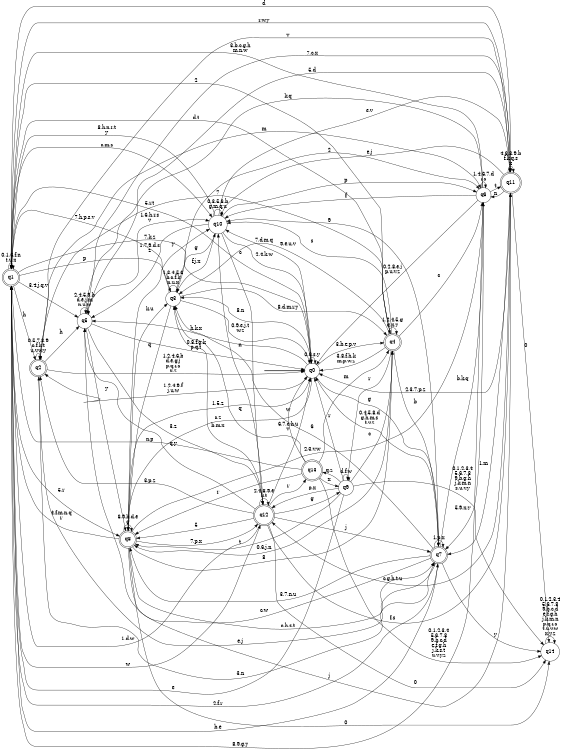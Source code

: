 digraph BlueStar {
__start0 [style = invis, shape = none, label = "", width = 0, height = 0];

rankdir=LR;
size="8,5";

s0 [style="filled", color="black", fillcolor="white" shape="circle", label="q0"];
s1 [style="rounded,filled", color="black", fillcolor="white" shape="doublecircle", label="q1"];
s2 [style="rounded,filled", color="black", fillcolor="white" shape="doublecircle", label="q2"];
s3 [style="filled", color="black", fillcolor="white" shape="circle", label="q3"];
s4 [style="rounded,filled", color="black", fillcolor="white" shape="doublecircle", label="q4"];
s5 [style="filled", color="black", fillcolor="white" shape="circle", label="q5"];
s6 [style="filled", color="black", fillcolor="white" shape="circle", label="q6"];
s7 [style="rounded,filled", color="black", fillcolor="white" shape="doublecircle", label="q7"];
s8 [style="rounded,filled", color="black", fillcolor="white" shape="doublecircle", label="q8"];
s9 [style="filled", color="black", fillcolor="white" shape="circle", label="q9"];
s10 [style="filled", color="black", fillcolor="white" shape="circle", label="q10"];
s11 [style="rounded,filled", color="black", fillcolor="white" shape="doublecircle", label="q11"];
s12 [style="rounded,filled", color="black", fillcolor="white" shape="doublecircle", label="q12"];
s13 [style="rounded,filled", color="black", fillcolor="white" shape="doublecircle", label="q13"];
s14 [style="filled", color="black", fillcolor="white" shape="circle", label="q14"];
subgraph cluster_main { 
	graph [pad=".75", ranksep="0.15", nodesep="0.15"];
	 style=invis; 
	__start0 -> s0 [penwidth=2];
}
s0 -> s0 [label="0,6,s,y"];
s0 -> s1 [label="5,r,t"];
s0 -> s2 [label="1,2,4,9,f\nj,u,w"];
s0 -> s3 [label="8,n"];
s0 -> s4 [label="3,b,e,p,v"];
s0 -> s5 [label="h,k,x"];
s0 -> s7 [label="g"];
s0 -> s8 [label="c,z"];
s0 -> s10 [label="7,d,m,q"];
s1 -> s0 [label="7,k,z"];
s1 -> s1 [label="0,1,6,f,n\nt,u,x"];
s1 -> s2 [label="h"];
s1 -> s3 [label="p"];
s1 -> s4 [label="2"];
s1 -> s5 [label="3,4,j,q,v"];
s1 -> s6 [label="8,9,g,y"];
s1 -> s7 [label="b,e"];
s1 -> s8 [label="5,r"];
s1 -> s10 [label="c,m,s"];
s1 -> s11 [label="d"];
s1 -> s12 [label="w"];
s2 -> s0 [label="1,2,4,6,b\nd,e,g,j\np,q,r,s\nx,z"];
s2 -> s2 [label="0,5,7,8,9\nc,f,k,t\nu,v,w,y"];
s2 -> s5 [label="h"];
s2 -> s6 [label="m"];
s2 -> s7 [label="3,n"];
s3 -> s0 [label="0,9,e,j,t\nw,z"];
s3 -> s1 [label="7,h,p,s,v"];
s3 -> s3 [label="1,3,4,5,6\nb,c,f,k\nn,u,x"];
s3 -> s4 [label="8,d,m,r,y"];
s3 -> s6 [label="2"];
s3 -> s8 [label="q"];
s3 -> s10 [label="g"];
s4 -> s0 [label="3,8,f,h,k\nm,p,w,z"];
s4 -> s1 [label="d,t"];
s4 -> s2 [label="7"];
s4 -> s3 [label="9,e,u,v"];
s4 -> s4 [label="1,2,4,5,g\nq,x,y"];
s4 -> s6 [label="c"];
s4 -> s7 [label="b"];
s4 -> s8 [label="0,6,j,n"];
s4 -> s9 [label="r"];
s4 -> s10 [label="s"];
s5 -> s0 [label="0,8,f,g,k\np,q,t"];
s5 -> s5 [label="2,4,5,9,b\nd,e,j,m\nn,u,w"];
s5 -> s8 [label="y"];
s5 -> s10 [label="1,6,h,r,s\nv"];
s5 -> s11 [label="7,c,x"];
s5 -> s12 [label="3,z"];
s6 -> s0 [label="0,2,8,e,j\np,u,v,z"];
s6 -> s1 [label="3,b,c,g,h\nm,n,w"];
s6 -> s5 [label="k,q"];
s6 -> s6 [label="1,4,6,7,d\nr,s"];
s6 -> s7 [label="5,9,x,y"];
s6 -> s10 [label="f"];
s6 -> s11 [label="t"];
s7 -> s0 [label="0,4,5,8,d\ng,h,m,s\nt,v,z"];
s7 -> s1 [label="2,f,r"];
s7 -> s2 [label="e,j"];
s7 -> s3 [label="6"];
s7 -> s5 [label="c,w"];
s7 -> s6 [label="b,k,q"];
s7 -> s7 [label="1,p,x"];
s7 -> s8 [label="3,7,n,u"];
s7 -> s10 [label="9"];
s7 -> s14 [label="y"];
s8 -> s0 [label="1,5,z"];
s8 -> s1 [label="4,f,m,n,q\nr"];
s8 -> s3 [label="k,u"];
s8 -> s4 [label="8"];
s8 -> s6 [label="2,3,v,w"];
s8 -> s7 [label="c,h,s,t"];
s8 -> s8 [label="6,9,b,d,e\ng"];
s8 -> s10 [label="y"];
s8 -> s11 [label="j"];
s8 -> s12 [label="7,p,x"];
s8 -> s14 [label="0"];
s9 -> s0 [label="r"];
s9 -> s1 [label="e"];
s9 -> s4 [label="c"];
s9 -> s8 [label="t"];
s9 -> s9 [label="d,f,w"];
s9 -> s12 [label="p,x"];
s9 -> s13 [label="q,z"];
s9 -> s14 [label="0,1,2,3,4\n5,6,7,8\n9,b,g,h\nj,k,m,n\ns,u,v,y"];
s10 -> s0 [label="2,4,k,w"];
s10 -> s1 [label="8,h,n,r,t\ny"];
s10 -> s3 [label="f,j,x"];
s10 -> s5 [label="1,7,9,d,s\nz"];
s10 -> s6 [label="p"];
s10 -> s10 [label="0,3,5,6,b\ng,m,q,u"];
s10 -> s11 [label="e,v"];
s10 -> s12 [label="c"];
s11 -> s0 [label="2,3,7,p,z"];
s11 -> s1 [label="r,w,y"];
s11 -> s2 [label="v"];
s11 -> s5 [label="5,d"];
s11 -> s6 [label="n"];
s11 -> s7 [label="1,m"];
s11 -> s10 [label="e,j"];
s11 -> s11 [label="4,6,8,9,b\nf,k,q,s\nx"];
s11 -> s12 [label="c,g,h,t,u"];
s11 -> s14 [label="0"];
s12 -> s0 [label="6,7,c,h,u\nv"];
s12 -> s1 [label="1,d,w"];
s12 -> s2 [label="3,p,z"];
s12 -> s3 [label="b,m,x"];
s12 -> s5 [label="q,y"];
s12 -> s7 [label="j"];
s12 -> s8 [label="5"];
s12 -> s9 [label="g"];
s12 -> s10 [label="n"];
s12 -> s11 [label="f,s"];
s12 -> s12 [label="2,4,8,9,e\nk,t"];
s12 -> s13 [label="r"];
s12 -> s14 [label="0"];
s13 -> s0 [label="w"];
s13 -> s1 [label="n,p"];
s13 -> s3 [label="q"];
s13 -> s4 [label="m"];
s13 -> s8 [label="r"];
s13 -> s9 [label="x"];
s13 -> s14 [label="0,1,2,3,4\n5,6,7,8\n9,b,c,d\ne,f,g,h\nj,k,s,t\nu,v,y,z"];
s14 -> s14 [label="0,1,2,3,4\n5,6,7,8\n9,b,c,d\ne,f,g,h\nj,k,m,n\np,q,r,s\nt,u,v,w\nx,y,z"];

}